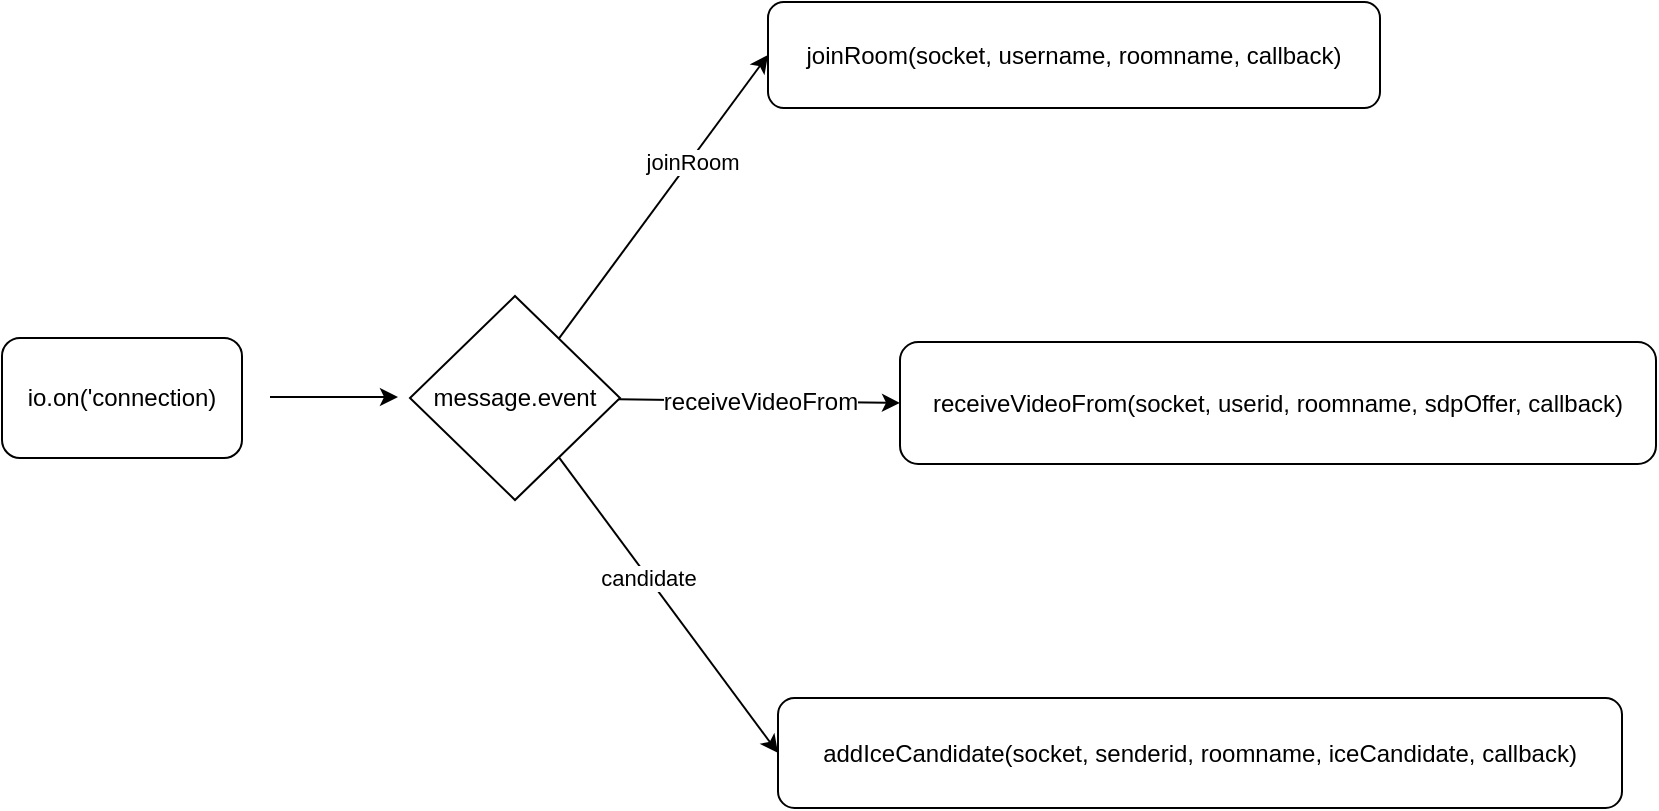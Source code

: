 <mxfile version="14.8.4" type="github">
  <diagram id="M8-sxqGqLeDvhWGZNvM7" name="Page-1">
    <mxGraphModel dx="1582" dy="717" grid="0" gridSize="10" guides="1" tooltips="1" connect="1" arrows="1" fold="1" page="0" pageScale="1" pageWidth="827" pageHeight="1169" math="0" shadow="0">
      <root>
        <mxCell id="0" />
        <mxCell id="1" parent="0" />
        <mxCell id="mVjBr7OVHxoptxPdOvyU-3" value="&lt;span&gt;io.on(&#39;connection)&lt;/span&gt;" style="rounded=1;whiteSpace=wrap;html=1;" vertex="1" parent="1">
          <mxGeometry x="-250" y="207" width="120" height="60" as="geometry" />
        </mxCell>
        <mxCell id="mVjBr7OVHxoptxPdOvyU-4" value="joinRoom(socket, username, roomname, callback)" style="rounded=1;whiteSpace=wrap;html=1;" vertex="1" parent="1">
          <mxGeometry x="133" y="39" width="306" height="53" as="geometry" />
        </mxCell>
        <mxCell id="mVjBr7OVHxoptxPdOvyU-5" value="receiveVideoFrom(socket, userid, roomname, sdpOffer, callback)" style="rounded=1;whiteSpace=wrap;html=1;" vertex="1" parent="1">
          <mxGeometry x="199" y="209" width="378" height="61" as="geometry" />
        </mxCell>
        <mxCell id="mVjBr7OVHxoptxPdOvyU-6" value="addIceCandidate(socket, senderid, roomname, iceCandidate, callback)" style="rounded=1;whiteSpace=wrap;html=1;" vertex="1" parent="1">
          <mxGeometry x="138" y="387" width="422" height="55" as="geometry" />
        </mxCell>
        <mxCell id="mVjBr7OVHxoptxPdOvyU-8" value="" style="endArrow=classic;html=1;" edge="1" parent="1">
          <mxGeometry width="50" height="50" relative="1" as="geometry">
            <mxPoint x="-116" y="236.5" as="sourcePoint" />
            <mxPoint x="-52" y="236.5" as="targetPoint" />
          </mxGeometry>
        </mxCell>
        <mxCell id="mVjBr7OVHxoptxPdOvyU-10" style="rounded=0;orthogonalLoop=1;jettySize=auto;html=1;entryX=0;entryY=0.5;entryDx=0;entryDy=0;" edge="1" parent="1" source="mVjBr7OVHxoptxPdOvyU-9" target="mVjBr7OVHxoptxPdOvyU-4">
          <mxGeometry relative="1" as="geometry" />
        </mxCell>
        <mxCell id="mVjBr7OVHxoptxPdOvyU-14" value="joinRoom" style="edgeLabel;html=1;align=center;verticalAlign=middle;resizable=0;points=[];" vertex="1" connectable="0" parent="mVjBr7OVHxoptxPdOvyU-10">
          <mxGeometry x="0.255" y="-1" relative="1" as="geometry">
            <mxPoint as="offset" />
          </mxGeometry>
        </mxCell>
        <mxCell id="mVjBr7OVHxoptxPdOvyU-11" value="&lt;meta charset=&quot;utf-8&quot;&gt;&lt;span style=&quot;color: rgb(0, 0, 0); font-family: helvetica; font-size: 12px; font-style: normal; font-weight: 400; letter-spacing: normal; text-align: center; text-indent: 0px; text-transform: none; word-spacing: 0px; background-color: rgb(255, 255, 255); display: inline; float: none;&quot;&gt;receiveVideoFrom&lt;/span&gt;" style="edgeStyle=none;rounded=0;orthogonalLoop=1;jettySize=auto;html=1;entryX=0;entryY=0.5;entryDx=0;entryDy=0;" edge="1" parent="1" source="mVjBr7OVHxoptxPdOvyU-9" target="mVjBr7OVHxoptxPdOvyU-5">
          <mxGeometry relative="1" as="geometry" />
        </mxCell>
        <mxCell id="mVjBr7OVHxoptxPdOvyU-12" style="edgeStyle=none;rounded=0;orthogonalLoop=1;jettySize=auto;html=1;entryX=0;entryY=0.5;entryDx=0;entryDy=0;" edge="1" parent="1" source="mVjBr7OVHxoptxPdOvyU-9" target="mVjBr7OVHxoptxPdOvyU-6">
          <mxGeometry relative="1" as="geometry" />
        </mxCell>
        <mxCell id="mVjBr7OVHxoptxPdOvyU-15" value="candidate" style="edgeLabel;html=1;align=center;verticalAlign=middle;resizable=0;points=[];" vertex="1" connectable="0" parent="mVjBr7OVHxoptxPdOvyU-12">
          <mxGeometry x="-0.184" relative="1" as="geometry">
            <mxPoint as="offset" />
          </mxGeometry>
        </mxCell>
        <mxCell id="mVjBr7OVHxoptxPdOvyU-9" value="message.event" style="rhombus;whiteSpace=wrap;html=1;" vertex="1" parent="1">
          <mxGeometry x="-46" y="186" width="105" height="102" as="geometry" />
        </mxCell>
      </root>
    </mxGraphModel>
  </diagram>
</mxfile>
